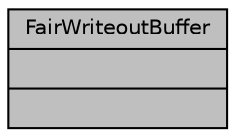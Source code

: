 digraph "FairWriteoutBuffer"
{
 // INTERACTIVE_SVG=YES
  bgcolor="transparent";
  edge [fontname="Helvetica",fontsize="10",labelfontname="Helvetica",labelfontsize="10"];
  node [fontname="Helvetica",fontsize="10",shape=record];
  Node1 [label="{FairWriteoutBuffer\n||}",height=0.2,width=0.4,color="black", fillcolor="grey75", style="filled" fontcolor="black"];
}

